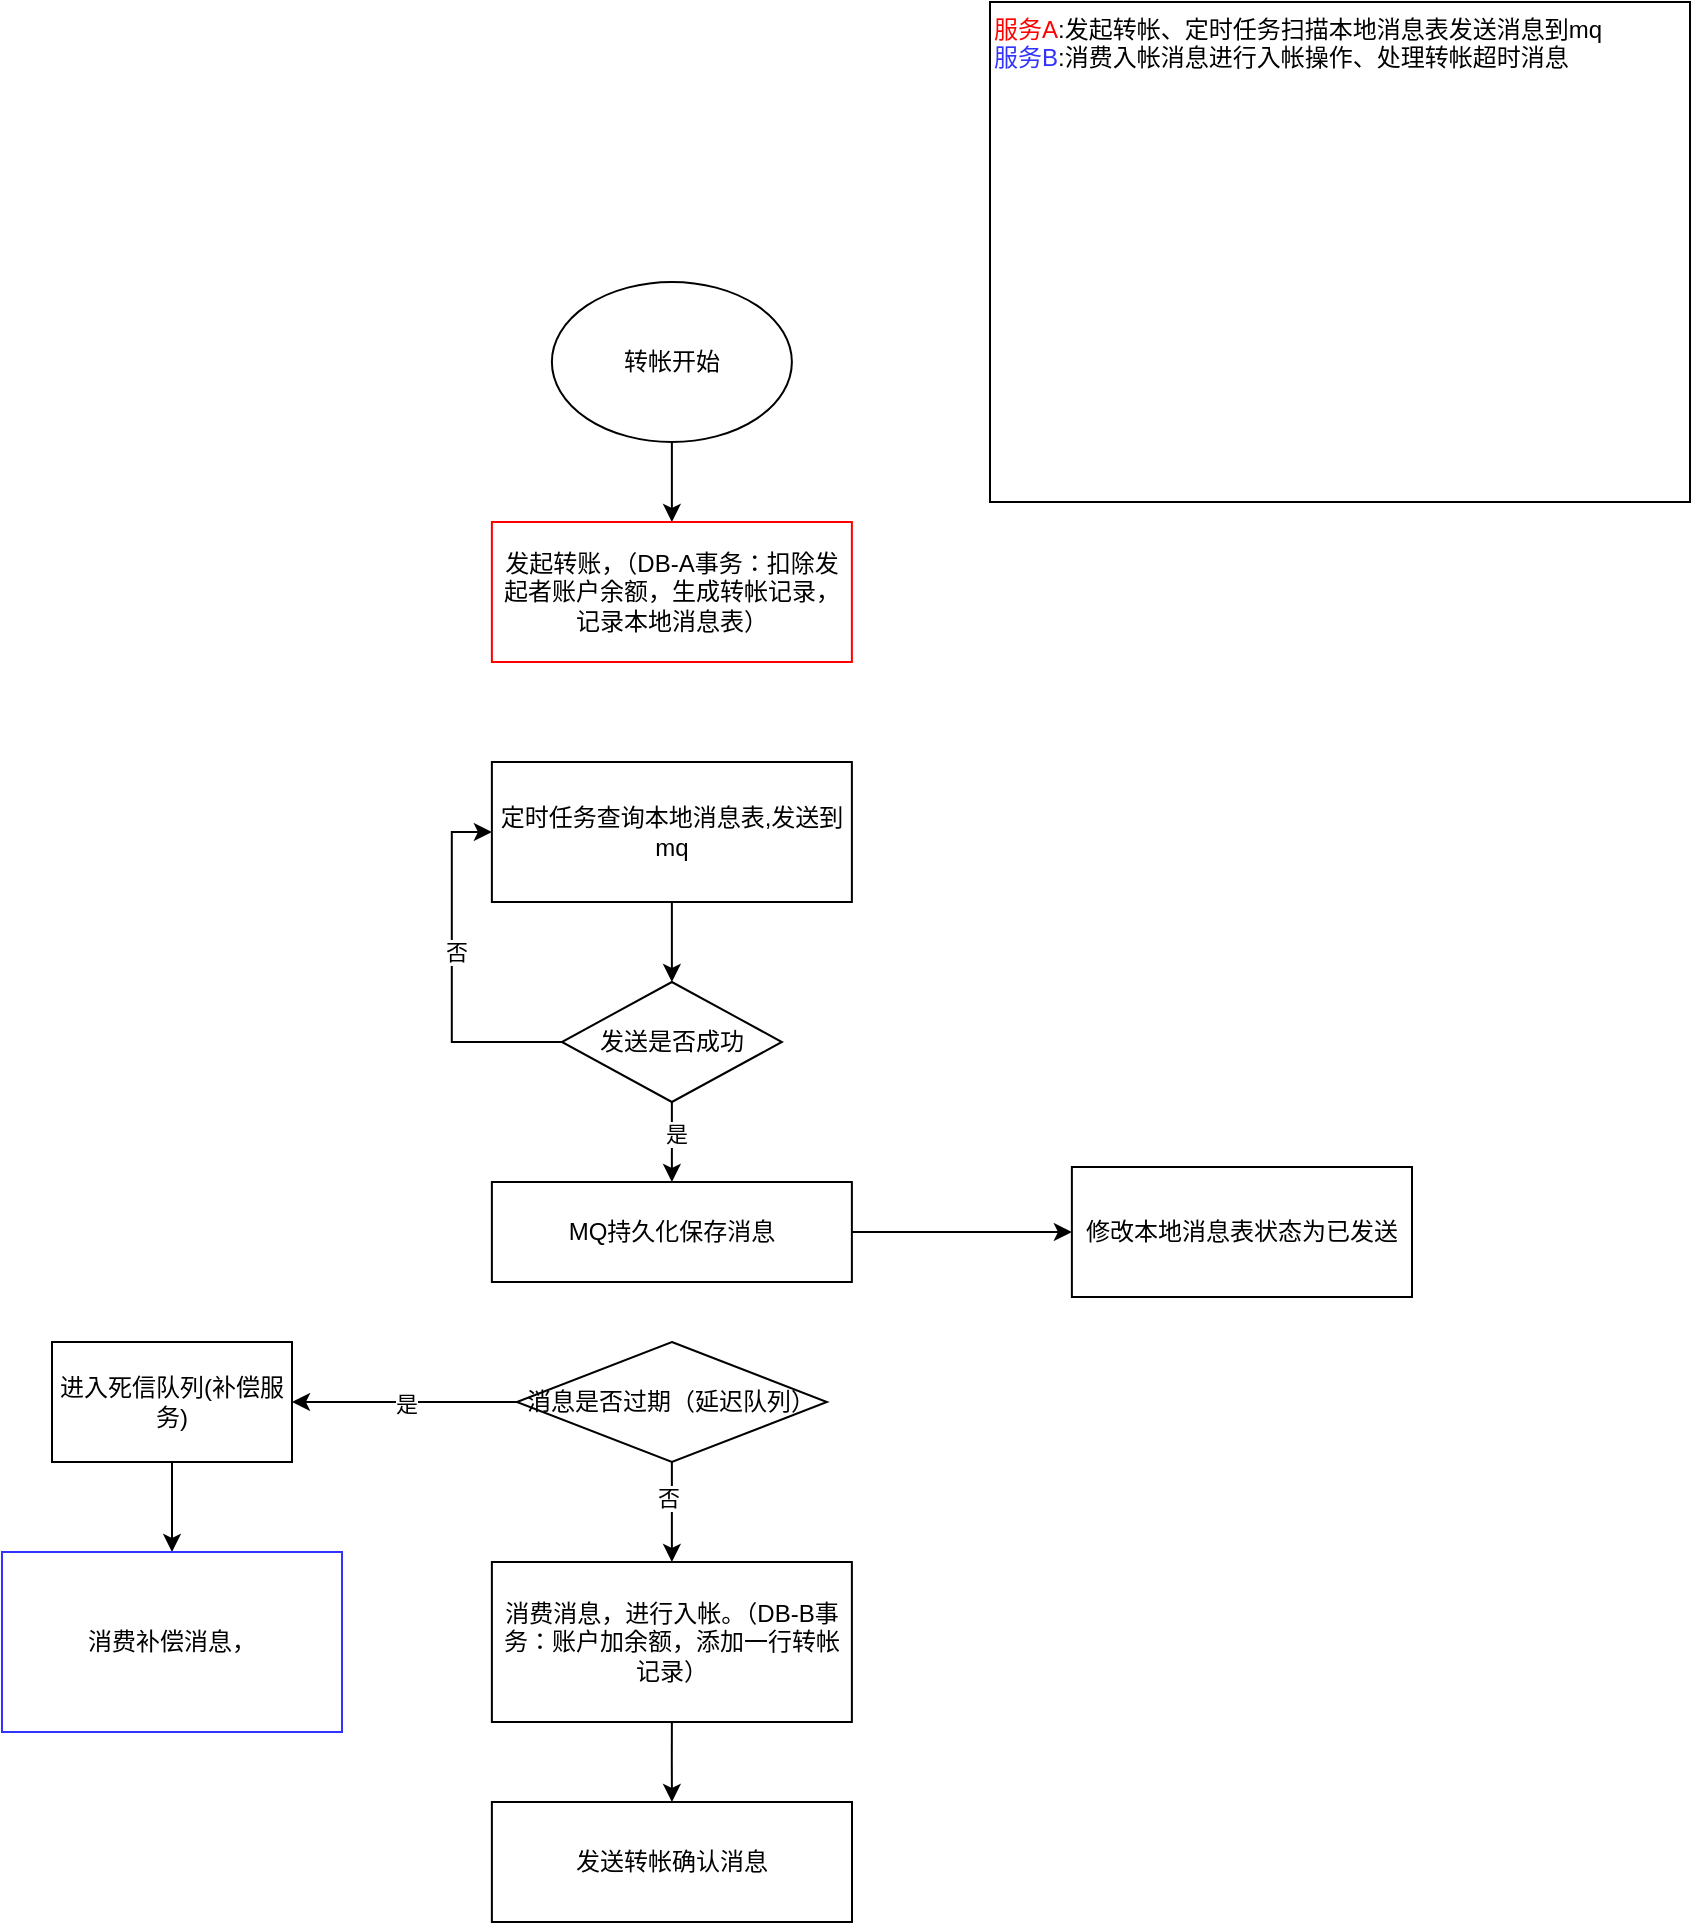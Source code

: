 <mxfile version="28.1.1">
  <diagram name="第 1 页" id="GjO0GAbTQwqVim4LTeIz">
    <mxGraphModel dx="1213" dy="701" grid="1" gridSize="10" guides="1" tooltips="1" connect="1" arrows="1" fold="1" page="1" pageScale="1" pageWidth="3300" pageHeight="4681" math="0" shadow="0">
      <root>
        <mxCell id="0" />
        <mxCell id="1" parent="0" />
        <mxCell id="SmhbG2yGJK3qt77CbI1s-3" style="edgeStyle=orthogonalEdgeStyle;rounded=0;orthogonalLoop=1;jettySize=auto;html=1;entryX=0.5;entryY=0;entryDx=0;entryDy=0;" parent="1" source="SmhbG2yGJK3qt77CbI1s-1" target="SmhbG2yGJK3qt77CbI1s-2" edge="1">
          <mxGeometry relative="1" as="geometry" />
        </mxCell>
        <mxCell id="SmhbG2yGJK3qt77CbI1s-1" value="转帐开始" style="ellipse;whiteSpace=wrap;html=1;" parent="1" vertex="1">
          <mxGeometry x="439.94" y="160" width="120" height="80" as="geometry" />
        </mxCell>
        <mxCell id="SmhbG2yGJK3qt77CbI1s-2" value="发起转账，（DB-A事务：扣除发起者账户余额，生成转帐记录，记录本地消息表）" style="rounded=0;whiteSpace=wrap;html=1;strokeColor=#FF0000;" parent="1" vertex="1">
          <mxGeometry x="409.94" y="280" width="180" height="70" as="geometry" />
        </mxCell>
        <mxCell id="uqdjYC-jQz3gS75na-5R-4" style="edgeStyle=orthogonalEdgeStyle;rounded=0;orthogonalLoop=1;jettySize=auto;html=1;" parent="1" source="SmhbG2yGJK3qt77CbI1s-4" target="uqdjYC-jQz3gS75na-5R-3" edge="1">
          <mxGeometry relative="1" as="geometry" />
        </mxCell>
        <mxCell id="SmhbG2yGJK3qt77CbI1s-4" value="定时任务查询本地消息表,发送到mq" style="rounded=0;whiteSpace=wrap;html=1;" parent="1" vertex="1">
          <mxGeometry x="409.94" y="400" width="180" height="70" as="geometry" />
        </mxCell>
        <mxCell id="uqdjYC-jQz3gS75na-5R-5" style="edgeStyle=orthogonalEdgeStyle;rounded=0;orthogonalLoop=1;jettySize=auto;html=1;exitX=0;exitY=0.5;exitDx=0;exitDy=0;entryX=0;entryY=0.5;entryDx=0;entryDy=0;" parent="1" source="uqdjYC-jQz3gS75na-5R-3" target="SmhbG2yGJK3qt77CbI1s-4" edge="1">
          <mxGeometry relative="1" as="geometry" />
        </mxCell>
        <mxCell id="uqdjYC-jQz3gS75na-5R-6" value="否" style="edgeLabel;html=1;align=center;verticalAlign=middle;resizable=0;points=[];" parent="uqdjYC-jQz3gS75na-5R-5" vertex="1" connectable="0">
          <mxGeometry x="0.112" y="-2" relative="1" as="geometry">
            <mxPoint as="offset" />
          </mxGeometry>
        </mxCell>
        <mxCell id="uqdjYC-jQz3gS75na-5R-9" style="edgeStyle=orthogonalEdgeStyle;rounded=0;orthogonalLoop=1;jettySize=auto;html=1;exitX=0.5;exitY=1;exitDx=0;exitDy=0;entryX=0.5;entryY=0;entryDx=0;entryDy=0;" parent="1" source="uqdjYC-jQz3gS75na-5R-3" target="uqdjYC-jQz3gS75na-5R-8" edge="1">
          <mxGeometry relative="1" as="geometry" />
        </mxCell>
        <mxCell id="uqdjYC-jQz3gS75na-5R-10" value="是" style="edgeLabel;html=1;align=center;verticalAlign=middle;resizable=0;points=[];" parent="uqdjYC-jQz3gS75na-5R-9" vertex="1" connectable="0">
          <mxGeometry x="-0.221" y="2" relative="1" as="geometry">
            <mxPoint as="offset" />
          </mxGeometry>
        </mxCell>
        <mxCell id="uqdjYC-jQz3gS75na-5R-3" value="发送是否成功" style="rhombus;whiteSpace=wrap;html=1;" parent="1" vertex="1">
          <mxGeometry x="444.94" y="510" width="110" height="60" as="geometry" />
        </mxCell>
        <mxCell id="BID7E0cVBiKPs0qjH9wv-3" value="" style="edgeStyle=orthogonalEdgeStyle;rounded=0;orthogonalLoop=1;jettySize=auto;html=1;" edge="1" parent="1" source="uqdjYC-jQz3gS75na-5R-8" target="BID7E0cVBiKPs0qjH9wv-2">
          <mxGeometry relative="1" as="geometry" />
        </mxCell>
        <mxCell id="uqdjYC-jQz3gS75na-5R-8" value="MQ持久化保存消息" style="rounded=0;whiteSpace=wrap;html=1;" parent="1" vertex="1">
          <mxGeometry x="409.94" y="610" width="180" height="50" as="geometry" />
        </mxCell>
        <mxCell id="uqdjYC-jQz3gS75na-5R-14" style="edgeStyle=orthogonalEdgeStyle;rounded=0;orthogonalLoop=1;jettySize=auto;html=1;exitX=0;exitY=0.5;exitDx=0;exitDy=0;" parent="1" source="uqdjYC-jQz3gS75na-5R-12" target="uqdjYC-jQz3gS75na-5R-13" edge="1">
          <mxGeometry relative="1" as="geometry" />
        </mxCell>
        <mxCell id="uqdjYC-jQz3gS75na-5R-19" value="是" style="edgeLabel;html=1;align=center;verticalAlign=middle;resizable=0;points=[];" parent="uqdjYC-jQz3gS75na-5R-14" vertex="1" connectable="0">
          <mxGeometry x="-0.016" y="1" relative="1" as="geometry">
            <mxPoint as="offset" />
          </mxGeometry>
        </mxCell>
        <mxCell id="uqdjYC-jQz3gS75na-5R-22" style="edgeStyle=orthogonalEdgeStyle;rounded=0;orthogonalLoop=1;jettySize=auto;html=1;exitX=0.5;exitY=1;exitDx=0;exitDy=0;entryX=0.5;entryY=0;entryDx=0;entryDy=0;" parent="1" source="uqdjYC-jQz3gS75na-5R-12" target="uqdjYC-jQz3gS75na-5R-21" edge="1">
          <mxGeometry relative="1" as="geometry" />
        </mxCell>
        <mxCell id="uqdjYC-jQz3gS75na-5R-23" value="否" style="edgeLabel;html=1;align=center;verticalAlign=middle;resizable=0;points=[];" parent="uqdjYC-jQz3gS75na-5R-22" vertex="1" connectable="0">
          <mxGeometry x="-0.282" y="-2" relative="1" as="geometry">
            <mxPoint as="offset" />
          </mxGeometry>
        </mxCell>
        <mxCell id="uqdjYC-jQz3gS75na-5R-12" value="消息是否过期（延迟队列）" style="rhombus;whiteSpace=wrap;html=1;" parent="1" vertex="1">
          <mxGeometry x="422.44" y="690" width="155" height="60" as="geometry" />
        </mxCell>
        <mxCell id="uqdjYC-jQz3gS75na-5R-27" style="edgeStyle=orthogonalEdgeStyle;rounded=0;orthogonalLoop=1;jettySize=auto;html=1;entryX=0.5;entryY=0;entryDx=0;entryDy=0;" parent="1" source="uqdjYC-jQz3gS75na-5R-13" target="uqdjYC-jQz3gS75na-5R-26" edge="1">
          <mxGeometry relative="1" as="geometry" />
        </mxCell>
        <mxCell id="uqdjYC-jQz3gS75na-5R-13" value="进入死信队列(补偿服务)" style="rounded=0;whiteSpace=wrap;html=1;" parent="1" vertex="1">
          <mxGeometry x="190" y="690" width="120" height="60" as="geometry" />
        </mxCell>
        <mxCell id="uqdjYC-jQz3gS75na-5R-25" style="edgeStyle=orthogonalEdgeStyle;rounded=0;orthogonalLoop=1;jettySize=auto;html=1;exitX=0.5;exitY=1;exitDx=0;exitDy=0;entryX=0.5;entryY=0;entryDx=0;entryDy=0;" parent="1" source="uqdjYC-jQz3gS75na-5R-21" target="uqdjYC-jQz3gS75na-5R-24" edge="1">
          <mxGeometry relative="1" as="geometry" />
        </mxCell>
        <mxCell id="uqdjYC-jQz3gS75na-5R-21" value="消费消息，进行入帐。（DB-B事务：账户加余额，添加一行转帐记录）" style="rounded=0;whiteSpace=wrap;html=1;" parent="1" vertex="1">
          <mxGeometry x="409.94" y="800" width="180" height="80" as="geometry" />
        </mxCell>
        <mxCell id="uqdjYC-jQz3gS75na-5R-24" value="发送转帐确认消息" style="rounded=0;whiteSpace=wrap;html=1;" parent="1" vertex="1">
          <mxGeometry x="409.94" y="920" width="180.06" height="60" as="geometry" />
        </mxCell>
        <mxCell id="uqdjYC-jQz3gS75na-5R-26" value="消费补偿消息，" style="rounded=0;whiteSpace=wrap;html=1;strokeColor=#3333FF;" parent="1" vertex="1">
          <mxGeometry x="165" y="795" width="170" height="90" as="geometry" />
        </mxCell>
        <mxCell id="BID7E0cVBiKPs0qjH9wv-2" value="修改本地消息表状态为已发送" style="whiteSpace=wrap;html=1;rounded=0;" vertex="1" parent="1">
          <mxGeometry x="699.94" y="602.5" width="170.06" height="65" as="geometry" />
        </mxCell>
        <mxCell id="BID7E0cVBiKPs0qjH9wv-5" value="&lt;div&gt;&lt;span style=&quot;color: rgb(255, 0, 0);&quot;&gt;服务A&lt;/span&gt;:发起转帐、定时任务扫描本地消息表发送消息到mq&lt;/div&gt;&lt;div&gt;&lt;span style=&quot;color: rgb(51, 51, 255);&quot;&gt;服务B&lt;/span&gt;:消费入帐消息进行入帐操作、处理转帐超时消息&lt;br&gt;&lt;/div&gt;" style="rounded=0;whiteSpace=wrap;html=1;align=left;verticalAlign=top;" vertex="1" parent="1">
          <mxGeometry x="659" y="20" width="350" height="250" as="geometry" />
        </mxCell>
      </root>
    </mxGraphModel>
  </diagram>
</mxfile>
